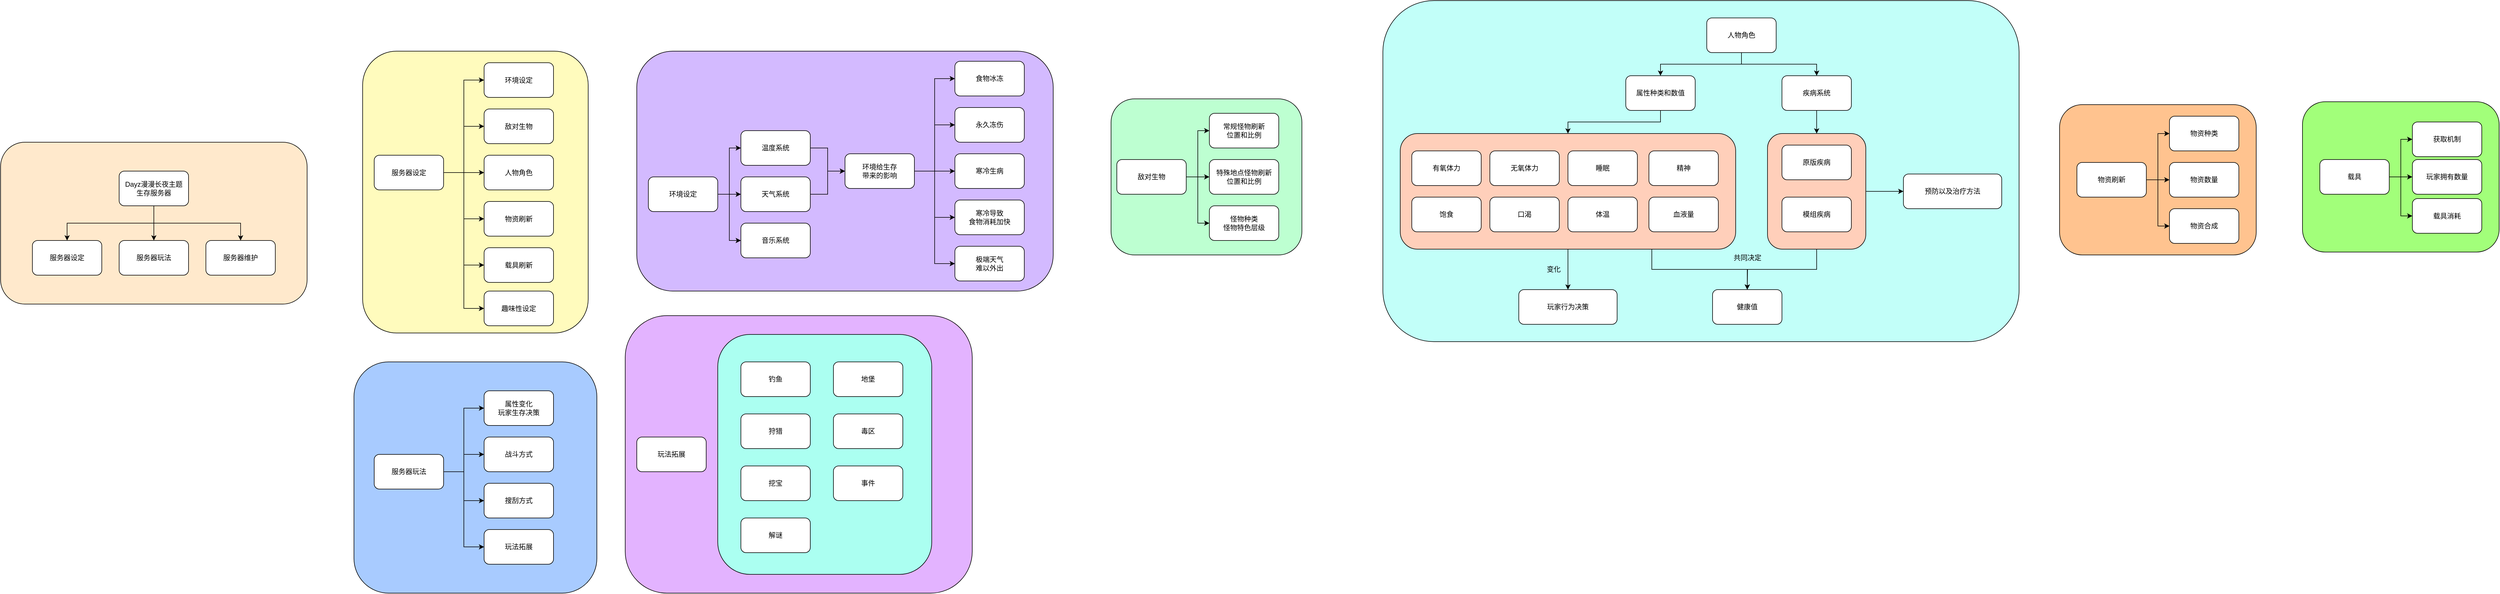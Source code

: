 <mxfile version="24.4.0" type="device">
  <diagram name="第 1 页" id="ibgHJNNUMP2JSY5clfCv">
    <mxGraphModel dx="4943" dy="2172" grid="1" gridSize="10" guides="1" tooltips="1" connect="1" arrows="1" fold="1" page="1" pageScale="1" pageWidth="827" pageHeight="1169" math="0" shadow="0">
      <root>
        <mxCell id="0" />
        <mxCell id="1" parent="0" />
        <mxCell id="KB_l02EgxFHbsdr74qz_-140" value="" style="whiteSpace=wrap;html=1;rounded=1;fillColor=#A8CBFF;" parent="1" vertex="1">
          <mxGeometry x="-1669" y="320" width="420" height="400" as="geometry" />
        </mxCell>
        <mxCell id="KB_l02EgxFHbsdr74qz_-136" value="" style="whiteSpace=wrap;html=1;rounded=1;fillColor=#E3B3FF;" parent="1" vertex="1">
          <mxGeometry x="-1200" y="240" width="600" height="480" as="geometry" />
        </mxCell>
        <mxCell id="KB_l02EgxFHbsdr74qz_-139" value="" style="whiteSpace=wrap;html=1;rounded=1;fillColor=#ABFFF1;" parent="1" vertex="1">
          <mxGeometry x="-1040" y="272.5" width="370" height="415" as="geometry" />
        </mxCell>
        <mxCell id="KB_l02EgxFHbsdr74qz_-106" value="" style="whiteSpace=wrap;html=1;rounded=1;fillColor=#FFC38F;" parent="1" vertex="1">
          <mxGeometry x="1280" y="-125" width="340" height="260" as="geometry" />
        </mxCell>
        <mxCell id="KB_l02EgxFHbsdr74qz_-101" value="" style="rounded=1;whiteSpace=wrap;html=1;fillColor=#D3BAFF;" parent="1" vertex="1">
          <mxGeometry x="-1180" y="-217.5" width="720" height="415" as="geometry" />
        </mxCell>
        <mxCell id="KB_l02EgxFHbsdr74qz_-100" value="" style="rounded=1;whiteSpace=wrap;html=1;fillColor=#BDFFD1;" parent="1" vertex="1">
          <mxGeometry x="-360" y="-135" width="330" height="270" as="geometry" />
        </mxCell>
        <mxCell id="KB_l02EgxFHbsdr74qz_-99" value="" style="rounded=1;whiteSpace=wrap;html=1;fillColor=#C2FFF9;" parent="1" vertex="1">
          <mxGeometry x="110" y="-305" width="1100" height="590" as="geometry" />
        </mxCell>
        <mxCell id="KB_l02EgxFHbsdr74qz_-88" style="edgeStyle=orthogonalEdgeStyle;rounded=0;orthogonalLoop=1;jettySize=auto;html=1;exitX=0.75;exitY=1;exitDx=0;exitDy=0;entryX=0.5;entryY=0;entryDx=0;entryDy=0;" parent="1" source="KB_l02EgxFHbsdr74qz_-82" target="KB_l02EgxFHbsdr74qz_-81" edge="1">
          <mxGeometry relative="1" as="geometry" />
        </mxCell>
        <mxCell id="KB_l02EgxFHbsdr74qz_-96" style="edgeStyle=orthogonalEdgeStyle;rounded=0;orthogonalLoop=1;jettySize=auto;html=1;exitX=0.5;exitY=1;exitDx=0;exitDy=0;entryX=0.5;entryY=0;entryDx=0;entryDy=0;" parent="1" source="KB_l02EgxFHbsdr74qz_-82" target="KB_l02EgxFHbsdr74qz_-95" edge="1">
          <mxGeometry relative="1" as="geometry" />
        </mxCell>
        <mxCell id="KB_l02EgxFHbsdr74qz_-82" value="" style="whiteSpace=wrap;html=1;rounded=1;fillColor=#FFCFBA;" parent="1" vertex="1">
          <mxGeometry x="140" y="-75" width="580" height="200" as="geometry" />
        </mxCell>
        <mxCell id="KB_l02EgxFHbsdr74qz_-71" value="" style="whiteSpace=wrap;html=1;rounded=1;fillColor=#FFFBBD;" parent="1" vertex="1">
          <mxGeometry x="-1654" y="-217.5" width="390" height="487.5" as="geometry" />
        </mxCell>
        <mxCell id="KB_l02EgxFHbsdr74qz_-11" value="人物角色" style="whiteSpace=wrap;html=1;rounded=1;" parent="1" vertex="1">
          <mxGeometry x="-1444" y="-37.5" width="120" height="60" as="geometry" />
        </mxCell>
        <mxCell id="KB_l02EgxFHbsdr74qz_-12" value="敌对生物" style="whiteSpace=wrap;html=1;rounded=1;" parent="1" vertex="1">
          <mxGeometry x="-1444" y="-117.5" width="120" height="60" as="geometry" />
        </mxCell>
        <mxCell id="KB_l02EgxFHbsdr74qz_-13" value="环境设定" style="whiteSpace=wrap;html=1;rounded=1;" parent="1" vertex="1">
          <mxGeometry x="-1444" y="-197.5" width="120" height="60" as="geometry" />
        </mxCell>
        <mxCell id="KB_l02EgxFHbsdr74qz_-14" value="物资刷新" style="whiteSpace=wrap;html=1;rounded=1;" parent="1" vertex="1">
          <mxGeometry x="-1444" y="42.5" width="120" height="60" as="geometry" />
        </mxCell>
        <mxCell id="KB_l02EgxFHbsdr74qz_-15" value="载具刷新" style="whiteSpace=wrap;html=1;rounded=1;" parent="1" vertex="1">
          <mxGeometry x="-1444" y="122.5" width="120" height="60" as="geometry" />
        </mxCell>
        <mxCell id="KB_l02EgxFHbsdr74qz_-21" style="edgeStyle=orthogonalEdgeStyle;rounded=0;orthogonalLoop=1;jettySize=auto;html=1;exitX=1;exitY=0.5;exitDx=0;exitDy=0;entryX=0;entryY=0.5;entryDx=0;entryDy=0;" parent="1" source="KB_l02EgxFHbsdr74qz_-20" target="KB_l02EgxFHbsdr74qz_-11" edge="1">
          <mxGeometry relative="1" as="geometry" />
        </mxCell>
        <mxCell id="KB_l02EgxFHbsdr74qz_-22" style="edgeStyle=orthogonalEdgeStyle;rounded=0;orthogonalLoop=1;jettySize=auto;html=1;exitX=1;exitY=0.5;exitDx=0;exitDy=0;entryX=0;entryY=0.5;entryDx=0;entryDy=0;" parent="1" source="KB_l02EgxFHbsdr74qz_-20" target="KB_l02EgxFHbsdr74qz_-12" edge="1">
          <mxGeometry relative="1" as="geometry" />
        </mxCell>
        <mxCell id="KB_l02EgxFHbsdr74qz_-23" style="edgeStyle=orthogonalEdgeStyle;rounded=0;orthogonalLoop=1;jettySize=auto;html=1;exitX=1;exitY=0.5;exitDx=0;exitDy=0;entryX=0;entryY=0.5;entryDx=0;entryDy=0;" parent="1" source="KB_l02EgxFHbsdr74qz_-20" target="KB_l02EgxFHbsdr74qz_-13" edge="1">
          <mxGeometry relative="1" as="geometry" />
        </mxCell>
        <mxCell id="KB_l02EgxFHbsdr74qz_-24" style="edgeStyle=orthogonalEdgeStyle;rounded=0;orthogonalLoop=1;jettySize=auto;html=1;exitX=1;exitY=0.5;exitDx=0;exitDy=0;entryX=0;entryY=0.5;entryDx=0;entryDy=0;" parent="1" source="KB_l02EgxFHbsdr74qz_-20" target="KB_l02EgxFHbsdr74qz_-14" edge="1">
          <mxGeometry relative="1" as="geometry" />
        </mxCell>
        <mxCell id="KB_l02EgxFHbsdr74qz_-25" style="edgeStyle=orthogonalEdgeStyle;rounded=0;orthogonalLoop=1;jettySize=auto;html=1;exitX=1;exitY=0.5;exitDx=0;exitDy=0;entryX=0;entryY=0.5;entryDx=0;entryDy=0;" parent="1" source="KB_l02EgxFHbsdr74qz_-20" target="KB_l02EgxFHbsdr74qz_-15" edge="1">
          <mxGeometry relative="1" as="geometry" />
        </mxCell>
        <mxCell id="bnLt_Jak_1NED8c4aNm5-3" style="edgeStyle=orthogonalEdgeStyle;rounded=0;orthogonalLoop=1;jettySize=auto;html=1;exitX=1;exitY=0.5;exitDx=0;exitDy=0;entryX=0;entryY=0.5;entryDx=0;entryDy=0;" edge="1" parent="1" source="KB_l02EgxFHbsdr74qz_-20" target="bnLt_Jak_1NED8c4aNm5-1">
          <mxGeometry relative="1" as="geometry" />
        </mxCell>
        <mxCell id="KB_l02EgxFHbsdr74qz_-20" value="服务器设定" style="whiteSpace=wrap;html=1;rounded=1;" parent="1" vertex="1">
          <mxGeometry x="-1634" y="-37.5" width="120" height="60" as="geometry" />
        </mxCell>
        <mxCell id="KB_l02EgxFHbsdr74qz_-26" value="物资种类" style="whiteSpace=wrap;html=1;rounded=1;" parent="1" vertex="1">
          <mxGeometry x="1470" y="-105" width="120" height="60" as="geometry" />
        </mxCell>
        <mxCell id="KB_l02EgxFHbsdr74qz_-27" value="物资数量" style="whiteSpace=wrap;html=1;rounded=1;" parent="1" vertex="1">
          <mxGeometry x="1470" y="-25" width="120" height="60" as="geometry" />
        </mxCell>
        <mxCell id="KB_l02EgxFHbsdr74qz_-28" value="物资合成" style="whiteSpace=wrap;html=1;rounded=1;" parent="1" vertex="1">
          <mxGeometry x="1470" y="55" width="120" height="60" as="geometry" />
        </mxCell>
        <mxCell id="KB_l02EgxFHbsdr74qz_-36" style="edgeStyle=orthogonalEdgeStyle;rounded=0;orthogonalLoop=1;jettySize=auto;html=1;exitX=1;exitY=0.5;exitDx=0;exitDy=0;entryX=0;entryY=0.5;entryDx=0;entryDy=0;" parent="1" source="KB_l02EgxFHbsdr74qz_-29" target="KB_l02EgxFHbsdr74qz_-31" edge="1">
          <mxGeometry relative="1" as="geometry" />
        </mxCell>
        <mxCell id="KB_l02EgxFHbsdr74qz_-37" style="edgeStyle=orthogonalEdgeStyle;rounded=0;orthogonalLoop=1;jettySize=auto;html=1;exitX=1;exitY=0.5;exitDx=0;exitDy=0;entryX=0;entryY=0.5;entryDx=0;entryDy=0;" parent="1" source="KB_l02EgxFHbsdr74qz_-29" target="KB_l02EgxFHbsdr74qz_-32" edge="1">
          <mxGeometry relative="1" as="geometry" />
        </mxCell>
        <mxCell id="KB_l02EgxFHbsdr74qz_-38" style="edgeStyle=orthogonalEdgeStyle;rounded=0;orthogonalLoop=1;jettySize=auto;html=1;exitX=1;exitY=0.5;exitDx=0;exitDy=0;entryX=0;entryY=0.5;entryDx=0;entryDy=0;" parent="1" source="KB_l02EgxFHbsdr74qz_-29" target="KB_l02EgxFHbsdr74qz_-35" edge="1">
          <mxGeometry relative="1" as="geometry" />
        </mxCell>
        <mxCell id="KB_l02EgxFHbsdr74qz_-29" value="环境设定" style="whiteSpace=wrap;html=1;rounded=1;" parent="1" vertex="1">
          <mxGeometry x="-1160" width="120" height="60" as="geometry" />
        </mxCell>
        <mxCell id="KB_l02EgxFHbsdr74qz_-50" style="edgeStyle=orthogonalEdgeStyle;rounded=0;orthogonalLoop=1;jettySize=auto;html=1;exitX=1;exitY=0.5;exitDx=0;exitDy=0;entryX=0;entryY=0.5;entryDx=0;entryDy=0;" parent="1" source="KB_l02EgxFHbsdr74qz_-31" target="KB_l02EgxFHbsdr74qz_-49" edge="1">
          <mxGeometry relative="1" as="geometry" />
        </mxCell>
        <mxCell id="KB_l02EgxFHbsdr74qz_-31" value="温度系统" style="whiteSpace=wrap;html=1;rounded=1;" parent="1" vertex="1">
          <mxGeometry x="-1000" y="-80" width="120" height="60" as="geometry" />
        </mxCell>
        <mxCell id="KB_l02EgxFHbsdr74qz_-51" style="edgeStyle=orthogonalEdgeStyle;rounded=0;orthogonalLoop=1;jettySize=auto;html=1;exitX=1;exitY=0.5;exitDx=0;exitDy=0;entryX=0;entryY=0.5;entryDx=0;entryDy=0;" parent="1" source="KB_l02EgxFHbsdr74qz_-32" target="KB_l02EgxFHbsdr74qz_-49" edge="1">
          <mxGeometry relative="1" as="geometry" />
        </mxCell>
        <mxCell id="KB_l02EgxFHbsdr74qz_-32" value="天气系统" style="whiteSpace=wrap;html=1;rounded=1;" parent="1" vertex="1">
          <mxGeometry x="-1000" width="120" height="60" as="geometry" />
        </mxCell>
        <mxCell id="KB_l02EgxFHbsdr74qz_-35" value="音乐系统" style="whiteSpace=wrap;html=1;rounded=1;" parent="1" vertex="1">
          <mxGeometry x="-1000" y="80" width="120" height="60" as="geometry" />
        </mxCell>
        <mxCell id="KB_l02EgxFHbsdr74qz_-43" style="edgeStyle=orthogonalEdgeStyle;rounded=0;orthogonalLoop=1;jettySize=auto;html=1;exitX=1;exitY=0.5;exitDx=0;exitDy=0;entryX=0;entryY=0.5;entryDx=0;entryDy=0;" parent="1" source="KB_l02EgxFHbsdr74qz_-39" target="KB_l02EgxFHbsdr74qz_-40" edge="1">
          <mxGeometry relative="1" as="geometry" />
        </mxCell>
        <mxCell id="KB_l02EgxFHbsdr74qz_-44" style="edgeStyle=orthogonalEdgeStyle;rounded=0;orthogonalLoop=1;jettySize=auto;html=1;exitX=1;exitY=0.5;exitDx=0;exitDy=0;entryX=0;entryY=0.5;entryDx=0;entryDy=0;" parent="1" source="KB_l02EgxFHbsdr74qz_-39" target="KB_l02EgxFHbsdr74qz_-41" edge="1">
          <mxGeometry relative="1" as="geometry" />
        </mxCell>
        <mxCell id="KB_l02EgxFHbsdr74qz_-47" style="edgeStyle=orthogonalEdgeStyle;rounded=0;orthogonalLoop=1;jettySize=auto;html=1;exitX=1;exitY=0.5;exitDx=0;exitDy=0;entryX=0;entryY=0.5;entryDx=0;entryDy=0;" parent="1" source="KB_l02EgxFHbsdr74qz_-39" target="KB_l02EgxFHbsdr74qz_-46" edge="1">
          <mxGeometry relative="1" as="geometry" />
        </mxCell>
        <mxCell id="KB_l02EgxFHbsdr74qz_-39" value="敌对生物" style="whiteSpace=wrap;html=1;rounded=1;" parent="1" vertex="1">
          <mxGeometry x="-350" y="-30" width="120" height="60" as="geometry" />
        </mxCell>
        <mxCell id="KB_l02EgxFHbsdr74qz_-40" value="常规怪物刷新&lt;br&gt;位置和比例" style="whiteSpace=wrap;html=1;rounded=1;" parent="1" vertex="1">
          <mxGeometry x="-190" y="-110" width="120" height="60" as="geometry" />
        </mxCell>
        <mxCell id="KB_l02EgxFHbsdr74qz_-41" value="特殊地点怪物刷新&lt;br&gt;位置和比例" style="whiteSpace=wrap;html=1;rounded=1;" parent="1" vertex="1">
          <mxGeometry x="-190" y="-30" width="120" height="60" as="geometry" />
        </mxCell>
        <mxCell id="KB_l02EgxFHbsdr74qz_-46" value="怪物种类&lt;br&gt;怪物特色层级" style="whiteSpace=wrap;html=1;rounded=1;" parent="1" vertex="1">
          <mxGeometry x="-190" y="50" width="120" height="60" as="geometry" />
        </mxCell>
        <mxCell id="KB_l02EgxFHbsdr74qz_-57" style="edgeStyle=orthogonalEdgeStyle;rounded=0;orthogonalLoop=1;jettySize=auto;html=1;exitX=1;exitY=0.5;exitDx=0;exitDy=0;entryX=0;entryY=0.5;entryDx=0;entryDy=0;" parent="1" source="KB_l02EgxFHbsdr74qz_-49" target="KB_l02EgxFHbsdr74qz_-52" edge="1">
          <mxGeometry relative="1" as="geometry" />
        </mxCell>
        <mxCell id="KB_l02EgxFHbsdr74qz_-58" style="edgeStyle=orthogonalEdgeStyle;rounded=0;orthogonalLoop=1;jettySize=auto;html=1;exitX=1;exitY=0.5;exitDx=0;exitDy=0;entryX=0;entryY=0.5;entryDx=0;entryDy=0;" parent="1" source="KB_l02EgxFHbsdr74qz_-49" target="KB_l02EgxFHbsdr74qz_-53" edge="1">
          <mxGeometry relative="1" as="geometry" />
        </mxCell>
        <mxCell id="KB_l02EgxFHbsdr74qz_-59" style="edgeStyle=orthogonalEdgeStyle;rounded=0;orthogonalLoop=1;jettySize=auto;html=1;exitX=1;exitY=0.5;exitDx=0;exitDy=0;entryX=0;entryY=0.5;entryDx=0;entryDy=0;" parent="1" source="KB_l02EgxFHbsdr74qz_-49" target="KB_l02EgxFHbsdr74qz_-54" edge="1">
          <mxGeometry relative="1" as="geometry" />
        </mxCell>
        <mxCell id="KB_l02EgxFHbsdr74qz_-60" style="edgeStyle=orthogonalEdgeStyle;rounded=0;orthogonalLoop=1;jettySize=auto;html=1;exitX=1;exitY=0.5;exitDx=0;exitDy=0;entryX=0;entryY=0.5;entryDx=0;entryDy=0;" parent="1" source="KB_l02EgxFHbsdr74qz_-49" target="KB_l02EgxFHbsdr74qz_-55" edge="1">
          <mxGeometry relative="1" as="geometry" />
        </mxCell>
        <mxCell id="KB_l02EgxFHbsdr74qz_-61" style="edgeStyle=orthogonalEdgeStyle;rounded=0;orthogonalLoop=1;jettySize=auto;html=1;exitX=1;exitY=0.5;exitDx=0;exitDy=0;entryX=0;entryY=0.5;entryDx=0;entryDy=0;" parent="1" source="KB_l02EgxFHbsdr74qz_-49" target="KB_l02EgxFHbsdr74qz_-56" edge="1">
          <mxGeometry relative="1" as="geometry" />
        </mxCell>
        <mxCell id="KB_l02EgxFHbsdr74qz_-49" value="环境给生存&lt;div&gt;带来的影响&lt;/div&gt;" style="whiteSpace=wrap;html=1;rounded=1;" parent="1" vertex="1">
          <mxGeometry x="-820" y="-40" width="120" height="60" as="geometry" />
        </mxCell>
        <mxCell id="KB_l02EgxFHbsdr74qz_-52" value="食物冰冻" style="whiteSpace=wrap;html=1;rounded=1;" parent="1" vertex="1">
          <mxGeometry x="-630" y="-200" width="120" height="60" as="geometry" />
        </mxCell>
        <mxCell id="KB_l02EgxFHbsdr74qz_-53" value="永久冻伤" style="whiteSpace=wrap;html=1;rounded=1;" parent="1" vertex="1">
          <mxGeometry x="-630" y="-120" width="120" height="60" as="geometry" />
        </mxCell>
        <mxCell id="KB_l02EgxFHbsdr74qz_-54" value="寒冷生病" style="whiteSpace=wrap;html=1;rounded=1;" parent="1" vertex="1">
          <mxGeometry x="-630" y="-40" width="120" height="60" as="geometry" />
        </mxCell>
        <mxCell id="KB_l02EgxFHbsdr74qz_-55" value="寒冷导致&lt;div&gt;食物消耗加快&lt;/div&gt;" style="whiteSpace=wrap;html=1;rounded=1;" parent="1" vertex="1">
          <mxGeometry x="-630" y="40" width="120" height="60" as="geometry" />
        </mxCell>
        <mxCell id="KB_l02EgxFHbsdr74qz_-56" value="极端天气&lt;div&gt;难以外出&lt;/div&gt;" style="whiteSpace=wrap;html=1;rounded=1;" parent="1" vertex="1">
          <mxGeometry x="-630" y="120" width="120" height="60" as="geometry" />
        </mxCell>
        <mxCell id="KB_l02EgxFHbsdr74qz_-83" style="edgeStyle=orthogonalEdgeStyle;rounded=0;orthogonalLoop=1;jettySize=auto;html=1;exitX=0.5;exitY=1;exitDx=0;exitDy=0;entryX=0.5;entryY=0;entryDx=0;entryDy=0;" parent="1" source="KB_l02EgxFHbsdr74qz_-62" target="KB_l02EgxFHbsdr74qz_-67" edge="1">
          <mxGeometry relative="1" as="geometry" />
        </mxCell>
        <mxCell id="KB_l02EgxFHbsdr74qz_-84" style="edgeStyle=orthogonalEdgeStyle;rounded=0;orthogonalLoop=1;jettySize=auto;html=1;exitX=0.5;exitY=1;exitDx=0;exitDy=0;entryX=0.5;entryY=0;entryDx=0;entryDy=0;" parent="1" source="KB_l02EgxFHbsdr74qz_-62" target="KB_l02EgxFHbsdr74qz_-68" edge="1">
          <mxGeometry relative="1" as="geometry" />
        </mxCell>
        <mxCell id="KB_l02EgxFHbsdr74qz_-62" value="人物角色" style="whiteSpace=wrap;html=1;rounded=1;" parent="1" vertex="1">
          <mxGeometry x="670" y="-275" width="120" height="60" as="geometry" />
        </mxCell>
        <mxCell id="KB_l02EgxFHbsdr74qz_-85" style="edgeStyle=orthogonalEdgeStyle;rounded=0;orthogonalLoop=1;jettySize=auto;html=1;exitX=0.5;exitY=1;exitDx=0;exitDy=0;entryX=0.5;entryY=0;entryDx=0;entryDy=0;" parent="1" source="KB_l02EgxFHbsdr74qz_-67" target="KB_l02EgxFHbsdr74qz_-82" edge="1">
          <mxGeometry relative="1" as="geometry" />
        </mxCell>
        <mxCell id="KB_l02EgxFHbsdr74qz_-67" value="属性种类和数值" style="whiteSpace=wrap;html=1;rounded=1;" parent="1" vertex="1">
          <mxGeometry x="530" y="-175" width="120" height="60" as="geometry" />
        </mxCell>
        <mxCell id="KB_l02EgxFHbsdr74qz_-87" style="edgeStyle=orthogonalEdgeStyle;rounded=0;orthogonalLoop=1;jettySize=auto;html=1;exitX=0.5;exitY=1;exitDx=0;exitDy=0;entryX=0.5;entryY=0;entryDx=0;entryDy=0;" parent="1" source="KB_l02EgxFHbsdr74qz_-68" target="KB_l02EgxFHbsdr74qz_-86" edge="1">
          <mxGeometry relative="1" as="geometry" />
        </mxCell>
        <mxCell id="KB_l02EgxFHbsdr74qz_-68" value="疾病系统" style="whiteSpace=wrap;html=1;rounded=1;" parent="1" vertex="1">
          <mxGeometry x="800" y="-175" width="120" height="60" as="geometry" />
        </mxCell>
        <mxCell id="KB_l02EgxFHbsdr74qz_-70" value="有氧体力" style="whiteSpace=wrap;html=1;rounded=1;" parent="1" vertex="1">
          <mxGeometry x="160" y="-45" width="120" height="60" as="geometry" />
        </mxCell>
        <mxCell id="KB_l02EgxFHbsdr74qz_-73" value="" style="group" parent="1" vertex="1" connectable="0">
          <mxGeometry x="-2280" y="-60" width="530" height="280" as="geometry" />
        </mxCell>
        <mxCell id="KB_l02EgxFHbsdr74qz_-72" value="" style="rounded=1;whiteSpace=wrap;html=1;fillColor=#FFE9CC;" parent="KB_l02EgxFHbsdr74qz_-73" vertex="1">
          <mxGeometry width="530" height="280" as="geometry" />
        </mxCell>
        <mxCell id="KB_l02EgxFHbsdr74qz_-1" value="Dayz漫漫长夜主题&lt;div&gt;生存服务器&lt;/div&gt;" style="rounded=1;whiteSpace=wrap;html=1;" parent="KB_l02EgxFHbsdr74qz_-73" vertex="1">
          <mxGeometry x="205" y="50" width="120" height="60" as="geometry" />
        </mxCell>
        <mxCell id="KB_l02EgxFHbsdr74qz_-2" value="服务器设定" style="whiteSpace=wrap;html=1;rounded=1;" parent="KB_l02EgxFHbsdr74qz_-73" vertex="1">
          <mxGeometry x="55" y="170" width="120" height="60" as="geometry" />
        </mxCell>
        <mxCell id="KB_l02EgxFHbsdr74qz_-6" value="服务器玩法" style="whiteSpace=wrap;html=1;rounded=1;" parent="KB_l02EgxFHbsdr74qz_-73" vertex="1">
          <mxGeometry x="205" y="170" width="120" height="60" as="geometry" />
        </mxCell>
        <mxCell id="KB_l02EgxFHbsdr74qz_-9" value="服务器维护" style="whiteSpace=wrap;html=1;rounded=1;" parent="KB_l02EgxFHbsdr74qz_-73" vertex="1">
          <mxGeometry x="355" y="170" width="120" height="60" as="geometry" />
        </mxCell>
        <mxCell id="KB_l02EgxFHbsdr74qz_-17" style="edgeStyle=orthogonalEdgeStyle;rounded=0;orthogonalLoop=1;jettySize=auto;html=1;exitX=0.5;exitY=1;exitDx=0;exitDy=0;entryX=0.5;entryY=0;entryDx=0;entryDy=0;" parent="KB_l02EgxFHbsdr74qz_-73" source="KB_l02EgxFHbsdr74qz_-1" target="KB_l02EgxFHbsdr74qz_-2" edge="1">
          <mxGeometry relative="1" as="geometry" />
        </mxCell>
        <mxCell id="KB_l02EgxFHbsdr74qz_-18" style="edgeStyle=orthogonalEdgeStyle;rounded=0;orthogonalLoop=1;jettySize=auto;html=1;exitX=0.5;exitY=1;exitDx=0;exitDy=0;entryX=0.5;entryY=0;entryDx=0;entryDy=0;" parent="KB_l02EgxFHbsdr74qz_-73" source="KB_l02EgxFHbsdr74qz_-1" target="KB_l02EgxFHbsdr74qz_-6" edge="1">
          <mxGeometry relative="1" as="geometry" />
        </mxCell>
        <mxCell id="KB_l02EgxFHbsdr74qz_-19" style="edgeStyle=orthogonalEdgeStyle;rounded=0;orthogonalLoop=1;jettySize=auto;html=1;exitX=0.5;exitY=1;exitDx=0;exitDy=0;entryX=0.5;entryY=0;entryDx=0;entryDy=0;" parent="KB_l02EgxFHbsdr74qz_-73" source="KB_l02EgxFHbsdr74qz_-1" target="KB_l02EgxFHbsdr74qz_-9" edge="1">
          <mxGeometry relative="1" as="geometry" />
        </mxCell>
        <mxCell id="KB_l02EgxFHbsdr74qz_-74" value="无氧体力" style="whiteSpace=wrap;html=1;rounded=1;" parent="1" vertex="1">
          <mxGeometry x="295" y="-45" width="120" height="60" as="geometry" />
        </mxCell>
        <mxCell id="KB_l02EgxFHbsdr74qz_-75" value="睡眠" style="whiteSpace=wrap;html=1;rounded=1;" parent="1" vertex="1">
          <mxGeometry x="430" y="-45" width="120" height="60" as="geometry" />
        </mxCell>
        <mxCell id="KB_l02EgxFHbsdr74qz_-76" value="精神" style="whiteSpace=wrap;html=1;rounded=1;" parent="1" vertex="1">
          <mxGeometry x="570" y="-45" width="120" height="60" as="geometry" />
        </mxCell>
        <mxCell id="KB_l02EgxFHbsdr74qz_-77" value="饱食" style="whiteSpace=wrap;html=1;rounded=1;" parent="1" vertex="1">
          <mxGeometry x="160" y="35" width="120" height="60" as="geometry" />
        </mxCell>
        <mxCell id="KB_l02EgxFHbsdr74qz_-78" value="口渴" style="whiteSpace=wrap;html=1;rounded=1;" parent="1" vertex="1">
          <mxGeometry x="295" y="35" width="120" height="60" as="geometry" />
        </mxCell>
        <mxCell id="KB_l02EgxFHbsdr74qz_-79" value="体温" style="whiteSpace=wrap;html=1;rounded=1;" parent="1" vertex="1">
          <mxGeometry x="430" y="35" width="120" height="60" as="geometry" />
        </mxCell>
        <mxCell id="KB_l02EgxFHbsdr74qz_-80" value="血液量" style="whiteSpace=wrap;html=1;rounded=1;" parent="1" vertex="1">
          <mxGeometry x="570" y="35" width="120" height="60" as="geometry" />
        </mxCell>
        <mxCell id="KB_l02EgxFHbsdr74qz_-81" value="健康值" style="whiteSpace=wrap;html=1;rounded=1;" parent="1" vertex="1">
          <mxGeometry x="680" y="195" width="120" height="60" as="geometry" />
        </mxCell>
        <mxCell id="KB_l02EgxFHbsdr74qz_-89" style="edgeStyle=orthogonalEdgeStyle;rounded=0;orthogonalLoop=1;jettySize=auto;html=1;exitX=0.5;exitY=1;exitDx=0;exitDy=0;" parent="1" source="KB_l02EgxFHbsdr74qz_-86" edge="1">
          <mxGeometry relative="1" as="geometry">
            <mxPoint x="740" y="195" as="targetPoint" />
          </mxGeometry>
        </mxCell>
        <mxCell id="KB_l02EgxFHbsdr74qz_-94" value="" style="edgeStyle=orthogonalEdgeStyle;rounded=0;orthogonalLoop=1;jettySize=auto;html=1;" parent="1" source="KB_l02EgxFHbsdr74qz_-86" target="KB_l02EgxFHbsdr74qz_-93" edge="1">
          <mxGeometry relative="1" as="geometry" />
        </mxCell>
        <mxCell id="KB_l02EgxFHbsdr74qz_-86" value="" style="whiteSpace=wrap;html=1;rounded=1;fillColor=#FFCFBA;" parent="1" vertex="1">
          <mxGeometry x="775" y="-75" width="170" height="200" as="geometry" />
        </mxCell>
        <mxCell id="KB_l02EgxFHbsdr74qz_-90" value="共同决定" style="text;html=1;align=center;verticalAlign=middle;resizable=0;points=[];autosize=1;strokeColor=none;fillColor=none;" parent="1" vertex="1">
          <mxGeometry x="705" y="125" width="70" height="30" as="geometry" />
        </mxCell>
        <mxCell id="KB_l02EgxFHbsdr74qz_-91" value="原版疾病" style="whiteSpace=wrap;html=1;rounded=1;" parent="1" vertex="1">
          <mxGeometry x="800" y="-55" width="120" height="60" as="geometry" />
        </mxCell>
        <mxCell id="KB_l02EgxFHbsdr74qz_-92" value="模组疾病" style="whiteSpace=wrap;html=1;rounded=1;" parent="1" vertex="1">
          <mxGeometry x="800" y="35" width="120" height="60" as="geometry" />
        </mxCell>
        <mxCell id="KB_l02EgxFHbsdr74qz_-93" value="预防以及治疗方法" style="whiteSpace=wrap;html=1;rounded=1;fillColor=default;" parent="1" vertex="1">
          <mxGeometry x="1010" y="-5" width="170" height="60" as="geometry" />
        </mxCell>
        <mxCell id="KB_l02EgxFHbsdr74qz_-95" value="&lt;span style=&quot;text-wrap: nowrap;&quot;&gt;玩家行为决策&lt;/span&gt;" style="whiteSpace=wrap;html=1;rounded=1;fillColor=default;" parent="1" vertex="1">
          <mxGeometry x="345" y="195" width="170" height="60" as="geometry" />
        </mxCell>
        <mxCell id="KB_l02EgxFHbsdr74qz_-98" value="变化" style="text;html=1;align=center;verticalAlign=middle;resizable=0;points=[];autosize=1;strokeColor=none;fillColor=none;" parent="1" vertex="1">
          <mxGeometry x="380" y="145" width="50" height="30" as="geometry" />
        </mxCell>
        <mxCell id="KB_l02EgxFHbsdr74qz_-103" style="edgeStyle=orthogonalEdgeStyle;rounded=0;orthogonalLoop=1;jettySize=auto;html=1;exitX=1;exitY=0.5;exitDx=0;exitDy=0;entryX=0;entryY=0.5;entryDx=0;entryDy=0;" parent="1" source="KB_l02EgxFHbsdr74qz_-102" target="KB_l02EgxFHbsdr74qz_-26" edge="1">
          <mxGeometry relative="1" as="geometry" />
        </mxCell>
        <mxCell id="KB_l02EgxFHbsdr74qz_-104" style="edgeStyle=orthogonalEdgeStyle;rounded=0;orthogonalLoop=1;jettySize=auto;html=1;exitX=1;exitY=0.5;exitDx=0;exitDy=0;entryX=0;entryY=0.5;entryDx=0;entryDy=0;" parent="1" source="KB_l02EgxFHbsdr74qz_-102" target="KB_l02EgxFHbsdr74qz_-27" edge="1">
          <mxGeometry relative="1" as="geometry" />
        </mxCell>
        <mxCell id="KB_l02EgxFHbsdr74qz_-105" style="edgeStyle=orthogonalEdgeStyle;rounded=0;orthogonalLoop=1;jettySize=auto;html=1;exitX=1;exitY=0.5;exitDx=0;exitDy=0;entryX=0;entryY=0.5;entryDx=0;entryDy=0;" parent="1" source="KB_l02EgxFHbsdr74qz_-102" target="KB_l02EgxFHbsdr74qz_-28" edge="1">
          <mxGeometry relative="1" as="geometry" />
        </mxCell>
        <mxCell id="KB_l02EgxFHbsdr74qz_-102" value="物资刷新" style="whiteSpace=wrap;html=1;rounded=1;" parent="1" vertex="1">
          <mxGeometry x="1310" y="-25" width="120" height="60" as="geometry" />
        </mxCell>
        <mxCell id="KB_l02EgxFHbsdr74qz_-107" value="" style="whiteSpace=wrap;html=1;rounded=1;fillColor=#A2FF7A;" parent="1" vertex="1">
          <mxGeometry x="1700" y="-130" width="340" height="260" as="geometry" />
        </mxCell>
        <mxCell id="KB_l02EgxFHbsdr74qz_-112" style="edgeStyle=orthogonalEdgeStyle;rounded=0;orthogonalLoop=1;jettySize=auto;html=1;exitX=1;exitY=0.5;exitDx=0;exitDy=0;entryX=0;entryY=0.5;entryDx=0;entryDy=0;" parent="1" source="KB_l02EgxFHbsdr74qz_-108" target="KB_l02EgxFHbsdr74qz_-109" edge="1">
          <mxGeometry relative="1" as="geometry" />
        </mxCell>
        <mxCell id="KB_l02EgxFHbsdr74qz_-113" style="edgeStyle=orthogonalEdgeStyle;rounded=0;orthogonalLoop=1;jettySize=auto;html=1;exitX=1;exitY=0.5;exitDx=0;exitDy=0;" parent="1" source="KB_l02EgxFHbsdr74qz_-108" target="KB_l02EgxFHbsdr74qz_-110" edge="1">
          <mxGeometry relative="1" as="geometry" />
        </mxCell>
        <mxCell id="KB_l02EgxFHbsdr74qz_-115" style="edgeStyle=orthogonalEdgeStyle;rounded=0;orthogonalLoop=1;jettySize=auto;html=1;exitX=1;exitY=0.5;exitDx=0;exitDy=0;entryX=0;entryY=0.5;entryDx=0;entryDy=0;" parent="1" source="KB_l02EgxFHbsdr74qz_-108" target="KB_l02EgxFHbsdr74qz_-111" edge="1">
          <mxGeometry relative="1" as="geometry" />
        </mxCell>
        <mxCell id="KB_l02EgxFHbsdr74qz_-108" value="载具" style="whiteSpace=wrap;html=1;rounded=1;" parent="1" vertex="1">
          <mxGeometry x="1730" y="-30" width="120" height="60" as="geometry" />
        </mxCell>
        <mxCell id="KB_l02EgxFHbsdr74qz_-109" value="获取机制" style="whiteSpace=wrap;html=1;rounded=1;" parent="1" vertex="1">
          <mxGeometry x="1890" y="-95" width="120" height="60" as="geometry" />
        </mxCell>
        <mxCell id="KB_l02EgxFHbsdr74qz_-110" value="玩家拥有数量" style="whiteSpace=wrap;html=1;rounded=1;" parent="1" vertex="1">
          <mxGeometry x="1890" y="-30" width="120" height="60" as="geometry" />
        </mxCell>
        <mxCell id="KB_l02EgxFHbsdr74qz_-111" value="载具消耗" style="whiteSpace=wrap;html=1;rounded=1;" parent="1" vertex="1">
          <mxGeometry x="1890" y="37.5" width="120" height="60" as="geometry" />
        </mxCell>
        <mxCell id="KB_l02EgxFHbsdr74qz_-123" style="edgeStyle=orthogonalEdgeStyle;rounded=0;orthogonalLoop=1;jettySize=auto;html=1;exitX=1;exitY=0.5;exitDx=0;exitDy=0;entryX=0;entryY=0.5;entryDx=0;entryDy=0;" parent="1" source="KB_l02EgxFHbsdr74qz_-116" target="KB_l02EgxFHbsdr74qz_-118" edge="1">
          <mxGeometry relative="1" as="geometry" />
        </mxCell>
        <mxCell id="KB_l02EgxFHbsdr74qz_-124" style="edgeStyle=orthogonalEdgeStyle;rounded=0;orthogonalLoop=1;jettySize=auto;html=1;exitX=1;exitY=0.5;exitDx=0;exitDy=0;entryX=0;entryY=0.5;entryDx=0;entryDy=0;" parent="1" source="KB_l02EgxFHbsdr74qz_-116" target="KB_l02EgxFHbsdr74qz_-119" edge="1">
          <mxGeometry relative="1" as="geometry" />
        </mxCell>
        <mxCell id="KB_l02EgxFHbsdr74qz_-125" style="edgeStyle=orthogonalEdgeStyle;rounded=0;orthogonalLoop=1;jettySize=auto;html=1;exitX=1;exitY=0.5;exitDx=0;exitDy=0;entryX=0;entryY=0.5;entryDx=0;entryDy=0;" parent="1" source="KB_l02EgxFHbsdr74qz_-116" target="KB_l02EgxFHbsdr74qz_-120" edge="1">
          <mxGeometry relative="1" as="geometry" />
        </mxCell>
        <mxCell id="KB_l02EgxFHbsdr74qz_-126" style="edgeStyle=orthogonalEdgeStyle;rounded=0;orthogonalLoop=1;jettySize=auto;html=1;exitX=1;exitY=0.5;exitDx=0;exitDy=0;entryX=0;entryY=0.5;entryDx=0;entryDy=0;" parent="1" source="KB_l02EgxFHbsdr74qz_-116" target="KB_l02EgxFHbsdr74qz_-121" edge="1">
          <mxGeometry relative="1" as="geometry" />
        </mxCell>
        <mxCell id="KB_l02EgxFHbsdr74qz_-116" value="服务器玩法" style="whiteSpace=wrap;html=1;rounded=1;" parent="1" vertex="1">
          <mxGeometry x="-1634" y="480" width="120" height="60" as="geometry" />
        </mxCell>
        <mxCell id="KB_l02EgxFHbsdr74qz_-118" value="&lt;div&gt;属性变化&lt;br&gt;&lt;/div&gt;玩家生存决策" style="whiteSpace=wrap;html=1;rounded=1;" parent="1" vertex="1">
          <mxGeometry x="-1444" y="370" width="120" height="60" as="geometry" />
        </mxCell>
        <mxCell id="KB_l02EgxFHbsdr74qz_-119" value="战斗方式" style="whiteSpace=wrap;html=1;rounded=1;" parent="1" vertex="1">
          <mxGeometry x="-1444" y="450" width="120" height="60" as="geometry" />
        </mxCell>
        <mxCell id="KB_l02EgxFHbsdr74qz_-120" value="搜刮方式" style="whiteSpace=wrap;html=1;rounded=1;" parent="1" vertex="1">
          <mxGeometry x="-1444" y="530" width="120" height="60" as="geometry" />
        </mxCell>
        <mxCell id="KB_l02EgxFHbsdr74qz_-121" value="玩法拓展" style="whiteSpace=wrap;html=1;rounded=1;" parent="1" vertex="1">
          <mxGeometry x="-1444" y="610" width="120" height="60" as="geometry" />
        </mxCell>
        <mxCell id="KB_l02EgxFHbsdr74qz_-127" value="钓鱼" style="whiteSpace=wrap;html=1;rounded=1;" parent="1" vertex="1">
          <mxGeometry x="-1000" y="320" width="120" height="60" as="geometry" />
        </mxCell>
        <mxCell id="KB_l02EgxFHbsdr74qz_-128" value="狩猎" style="whiteSpace=wrap;html=1;rounded=1;" parent="1" vertex="1">
          <mxGeometry x="-1000" y="410" width="120" height="60" as="geometry" />
        </mxCell>
        <mxCell id="KB_l02EgxFHbsdr74qz_-129" value="挖宝" style="whiteSpace=wrap;html=1;rounded=1;" parent="1" vertex="1">
          <mxGeometry x="-1000" y="500" width="120" height="60" as="geometry" />
        </mxCell>
        <mxCell id="KB_l02EgxFHbsdr74qz_-130" value="解谜" style="whiteSpace=wrap;html=1;rounded=1;" parent="1" vertex="1">
          <mxGeometry x="-1000" y="590" width="120" height="60" as="geometry" />
        </mxCell>
        <mxCell id="KB_l02EgxFHbsdr74qz_-131" value="玩法拓展" style="whiteSpace=wrap;html=1;rounded=1;" parent="1" vertex="1">
          <mxGeometry x="-1180" y="450" width="120" height="60" as="geometry" />
        </mxCell>
        <mxCell id="KB_l02EgxFHbsdr74qz_-133" value="地堡" style="whiteSpace=wrap;html=1;rounded=1;" parent="1" vertex="1">
          <mxGeometry x="-840" y="320" width="120" height="60" as="geometry" />
        </mxCell>
        <mxCell id="KB_l02EgxFHbsdr74qz_-134" value="毒区" style="whiteSpace=wrap;html=1;rounded=1;" parent="1" vertex="1">
          <mxGeometry x="-840" y="410" width="120" height="60" as="geometry" />
        </mxCell>
        <mxCell id="KB_l02EgxFHbsdr74qz_-135" value="事件" style="whiteSpace=wrap;html=1;rounded=1;" parent="1" vertex="1">
          <mxGeometry x="-840" y="500" width="120" height="60" as="geometry" />
        </mxCell>
        <mxCell id="bnLt_Jak_1NED8c4aNm5-1" value="趣味性设定" style="whiteSpace=wrap;html=1;rounded=1;" vertex="1" parent="1">
          <mxGeometry x="-1444" y="197.5" width="120" height="60" as="geometry" />
        </mxCell>
      </root>
    </mxGraphModel>
  </diagram>
</mxfile>
